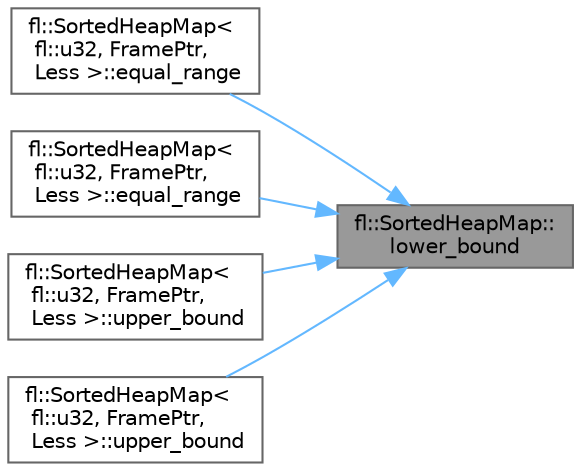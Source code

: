 digraph "fl::SortedHeapMap::lower_bound"
{
 // INTERACTIVE_SVG=YES
 // LATEX_PDF_SIZE
  bgcolor="transparent";
  edge [fontname=Helvetica,fontsize=10,labelfontname=Helvetica,labelfontsize=10];
  node [fontname=Helvetica,fontsize=10,shape=box,height=0.2,width=0.4];
  rankdir="RL";
  Node1 [id="Node000001",label="fl::SortedHeapMap::\llower_bound",height=0.2,width=0.4,color="gray40", fillcolor="grey60", style="filled", fontcolor="black",tooltip=" "];
  Node1 -> Node2 [id="edge1_Node000001_Node000002",dir="back",color="steelblue1",style="solid",tooltip=" "];
  Node2 [id="Node000002",label="fl::SortedHeapMap\<\l fl::u32, FramePtr,\l Less \>::equal_range",height=0.2,width=0.4,color="grey40", fillcolor="white", style="filled",URL="$dc/d45/classfl_1_1_sorted_heap_map_ae3f4d13b511a235711271519cd0ac312.html#ae3f4d13b511a235711271519cd0ac312",tooltip=" "];
  Node1 -> Node3 [id="edge2_Node000001_Node000003",dir="back",color="steelblue1",style="solid",tooltip=" "];
  Node3 [id="Node000003",label="fl::SortedHeapMap\<\l fl::u32, FramePtr,\l Less \>::equal_range",height=0.2,width=0.4,color="grey40", fillcolor="white", style="filled",URL="$dc/d45/classfl_1_1_sorted_heap_map_a68a72cf9e9b57ad400c21421d803362b.html#a68a72cf9e9b57ad400c21421d803362b",tooltip=" "];
  Node1 -> Node4 [id="edge3_Node000001_Node000004",dir="back",color="steelblue1",style="solid",tooltip=" "];
  Node4 [id="Node000004",label="fl::SortedHeapMap\<\l fl::u32, FramePtr,\l Less \>::upper_bound",height=0.2,width=0.4,color="grey40", fillcolor="white", style="filled",URL="$dc/d45/classfl_1_1_sorted_heap_map_a00a4086c091642a295b4851790335c21.html#a00a4086c091642a295b4851790335c21",tooltip=" "];
  Node1 -> Node5 [id="edge4_Node000001_Node000005",dir="back",color="steelblue1",style="solid",tooltip=" "];
  Node5 [id="Node000005",label="fl::SortedHeapMap\<\l fl::u32, FramePtr,\l Less \>::upper_bound",height=0.2,width=0.4,color="grey40", fillcolor="white", style="filled",URL="$dc/d45/classfl_1_1_sorted_heap_map_a8319e38e8624d12beeae8f5b1df3ba7d.html#a8319e38e8624d12beeae8f5b1df3ba7d",tooltip=" "];
}
